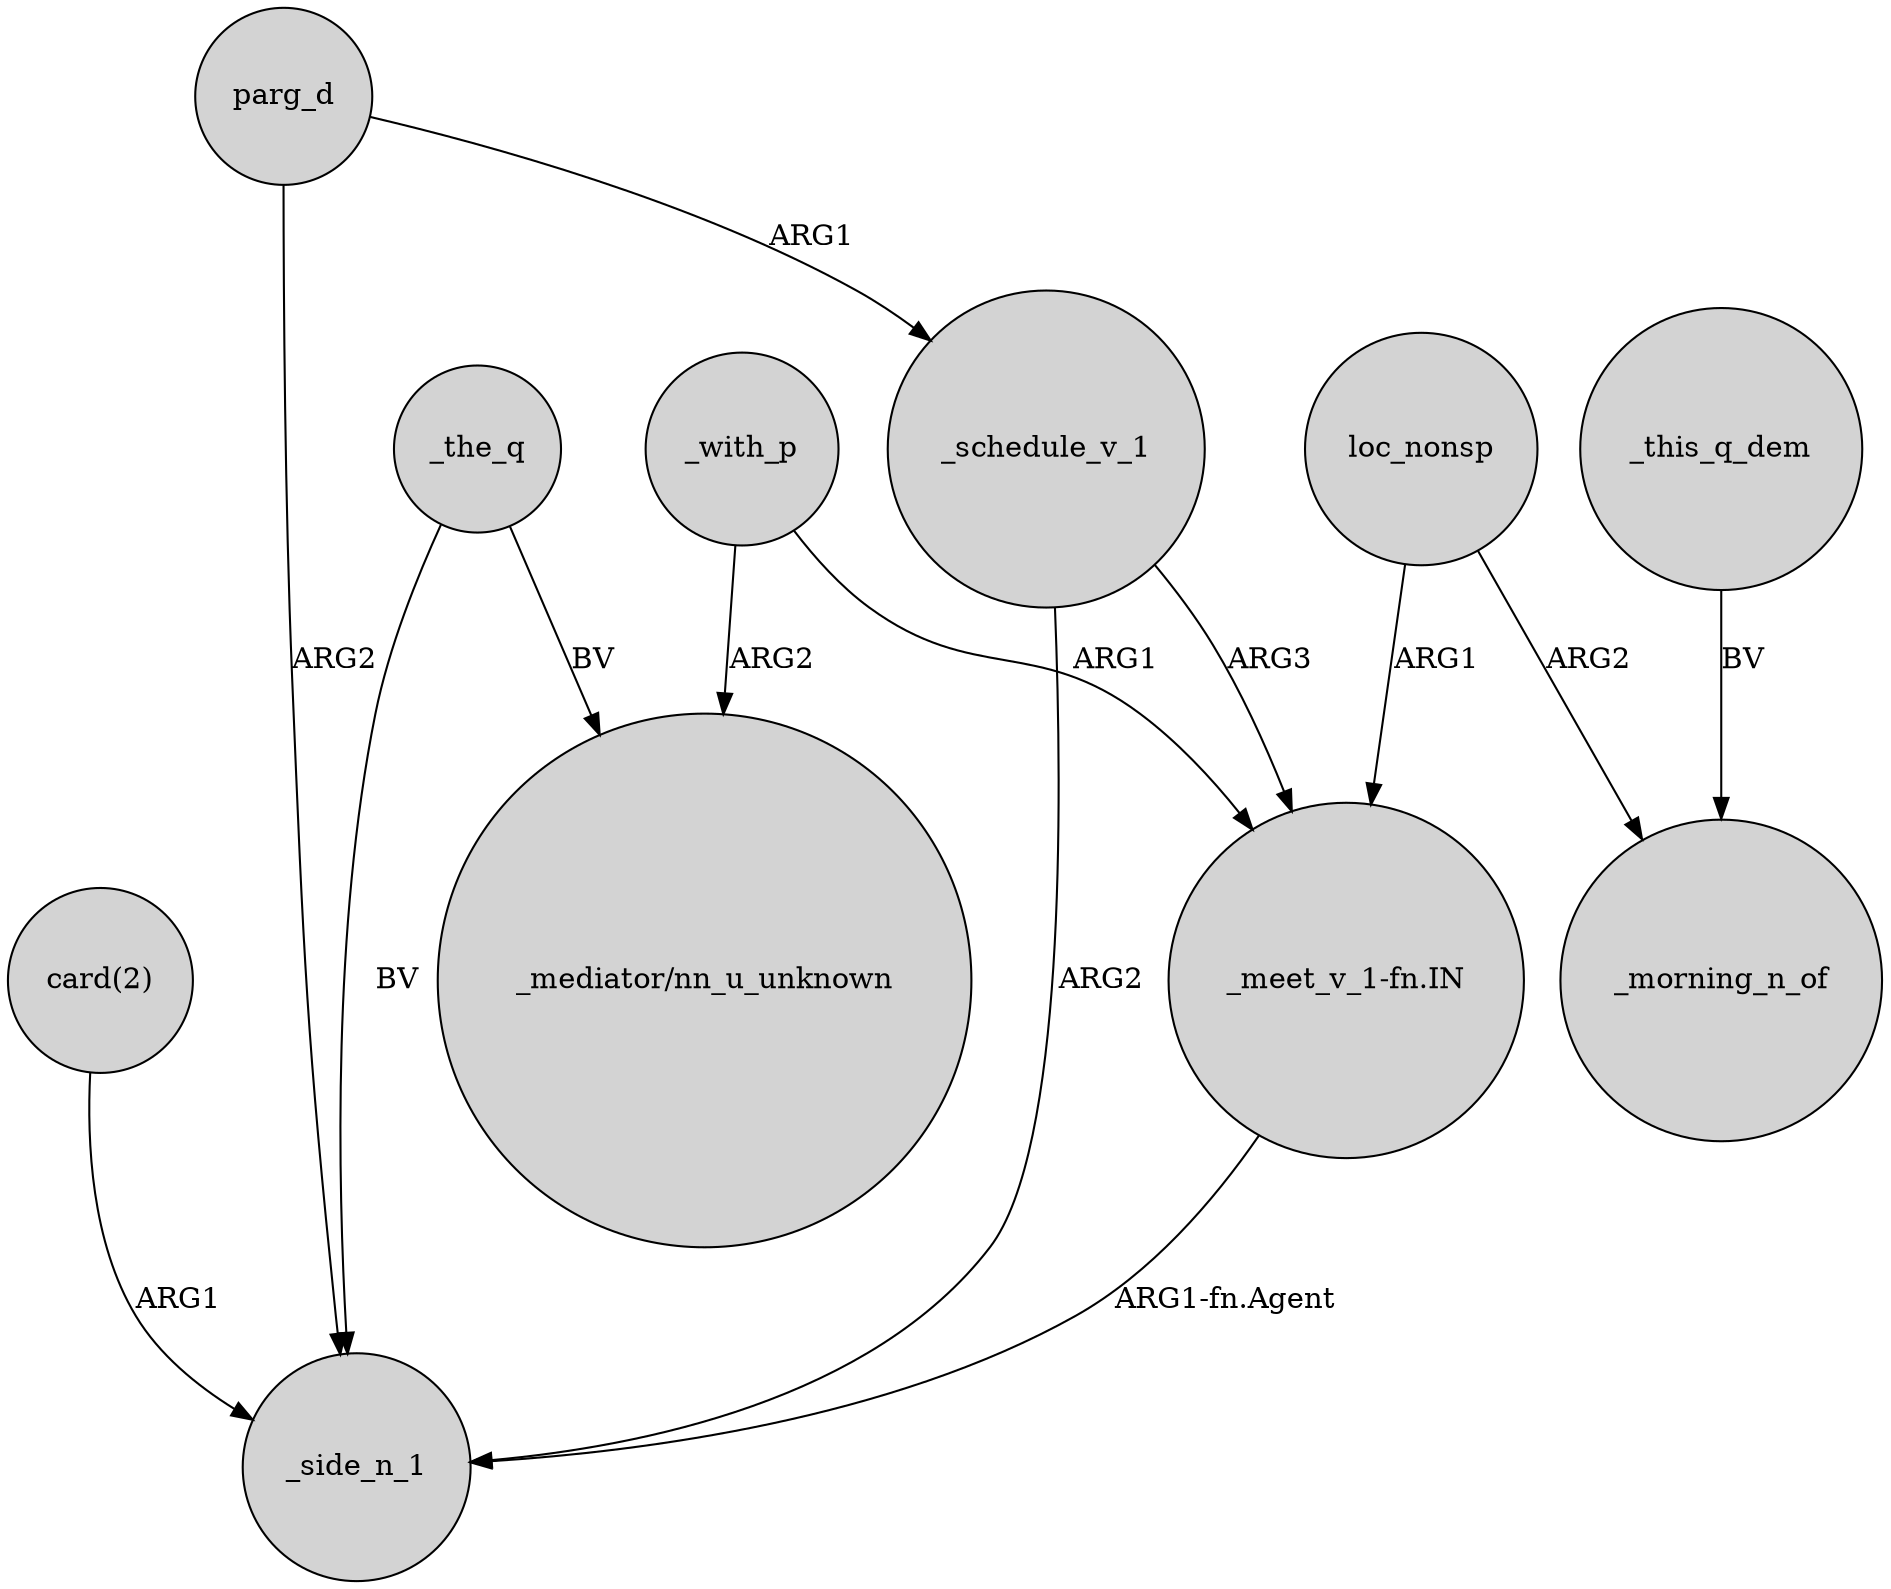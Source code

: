 digraph {
	node [shape=circle style=filled]
	_schedule_v_1 -> "_meet_v_1-fn.IN" [label=ARG3]
	"card(2)" -> _side_n_1 [label=ARG1]
	_with_p -> "_meet_v_1-fn.IN" [label=ARG1]
	loc_nonsp -> _morning_n_of [label=ARG2]
	_schedule_v_1 -> _side_n_1 [label=ARG2]
	_this_q_dem -> _morning_n_of [label=BV]
	parg_d -> _schedule_v_1 [label=ARG1]
	_the_q -> "_mediator/nn_u_unknown" [label=BV]
	loc_nonsp -> "_meet_v_1-fn.IN" [label=ARG1]
	_with_p -> "_mediator/nn_u_unknown" [label=ARG2]
	parg_d -> _side_n_1 [label=ARG2]
	_the_q -> _side_n_1 [label=BV]
	"_meet_v_1-fn.IN" -> _side_n_1 [label="ARG1-fn.Agent"]
}
